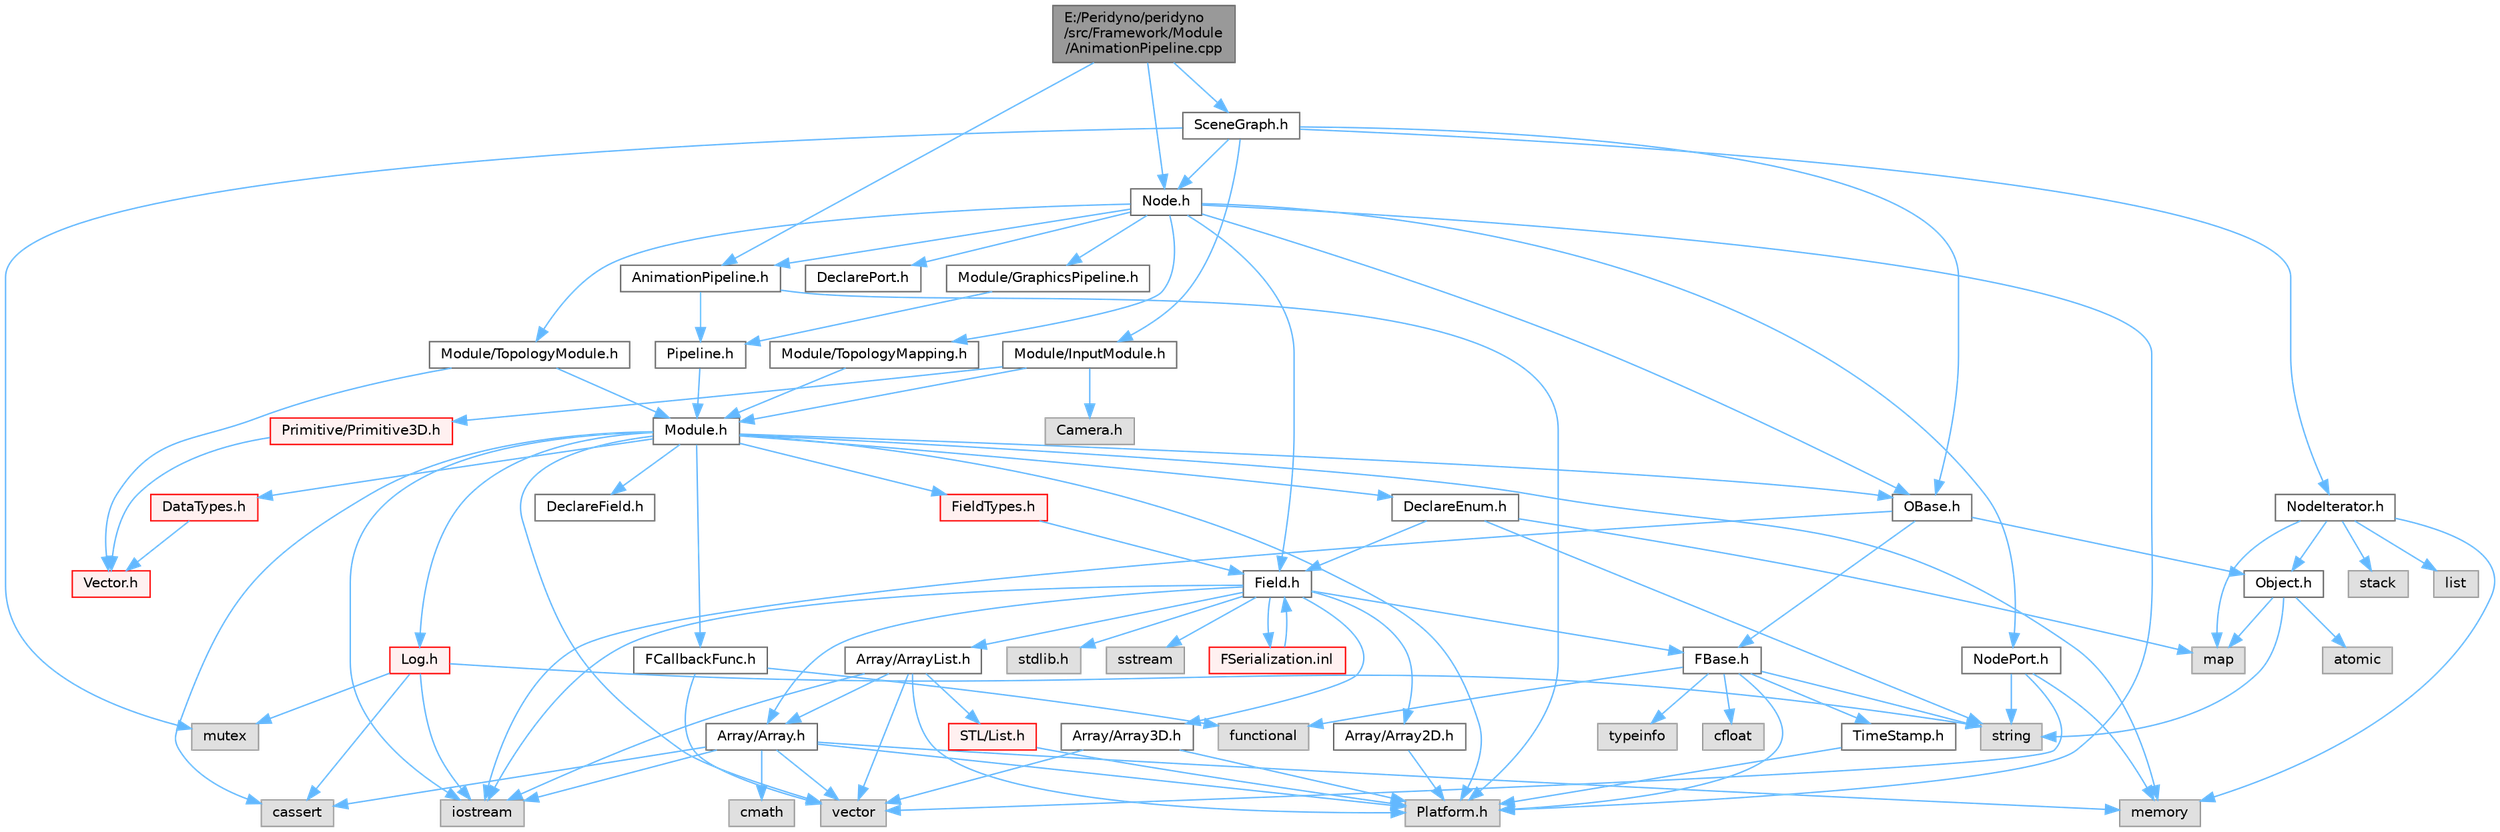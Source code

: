digraph "E:/Peridyno/peridyno/src/Framework/Module/AnimationPipeline.cpp"
{
 // LATEX_PDF_SIZE
  bgcolor="transparent";
  edge [fontname=Helvetica,fontsize=10,labelfontname=Helvetica,labelfontsize=10];
  node [fontname=Helvetica,fontsize=10,shape=box,height=0.2,width=0.4];
  Node1 [id="Node000001",label="E:/Peridyno/peridyno\l/src/Framework/Module\l/AnimationPipeline.cpp",height=0.2,width=0.4,color="gray40", fillcolor="grey60", style="filled", fontcolor="black",tooltip=" "];
  Node1 -> Node2 [id="edge1_Node000001_Node000002",color="steelblue1",style="solid",tooltip=" "];
  Node2 [id="Node000002",label="AnimationPipeline.h",height=0.2,width=0.4,color="grey40", fillcolor="white", style="filled",URL="$_animation_pipeline_8h.html",tooltip=" "];
  Node2 -> Node3 [id="edge2_Node000002_Node000003",color="steelblue1",style="solid",tooltip=" "];
  Node3 [id="Node000003",label="Pipeline.h",height=0.2,width=0.4,color="grey40", fillcolor="white", style="filled",URL="$_pipeline_8h.html",tooltip=" "];
  Node3 -> Node4 [id="edge3_Node000003_Node000004",color="steelblue1",style="solid",tooltip=" "];
  Node4 [id="Node000004",label="Module.h",height=0.2,width=0.4,color="grey40", fillcolor="white", style="filled",URL="$_module_8h.html",tooltip=" "];
  Node4 -> Node5 [id="edge4_Node000004_Node000005",color="steelblue1",style="solid",tooltip=" "];
  Node5 [id="Node000005",label="Platform.h",height=0.2,width=0.4,color="grey60", fillcolor="#E0E0E0", style="filled",tooltip=" "];
  Node4 -> Node6 [id="edge5_Node000004_Node000006",color="steelblue1",style="solid",tooltip=" "];
  Node6 [id="Node000006",label="memory",height=0.2,width=0.4,color="grey60", fillcolor="#E0E0E0", style="filled",tooltip=" "];
  Node4 -> Node7 [id="edge6_Node000004_Node000007",color="steelblue1",style="solid",tooltip=" "];
  Node7 [id="Node000007",label="vector",height=0.2,width=0.4,color="grey60", fillcolor="#E0E0E0", style="filled",tooltip=" "];
  Node4 -> Node8 [id="edge7_Node000004_Node000008",color="steelblue1",style="solid",tooltip=" "];
  Node8 [id="Node000008",label="cassert",height=0.2,width=0.4,color="grey60", fillcolor="#E0E0E0", style="filled",tooltip=" "];
  Node4 -> Node9 [id="edge8_Node000004_Node000009",color="steelblue1",style="solid",tooltip=" "];
  Node9 [id="Node000009",label="iostream",height=0.2,width=0.4,color="grey60", fillcolor="#E0E0E0", style="filled",tooltip=" "];
  Node4 -> Node10 [id="edge9_Node000004_Node000010",color="steelblue1",style="solid",tooltip=" "];
  Node10 [id="Node000010",label="OBase.h",height=0.2,width=0.4,color="grey40", fillcolor="white", style="filled",URL="$_o_base_8h.html",tooltip=" "];
  Node10 -> Node9 [id="edge10_Node000010_Node000009",color="steelblue1",style="solid",tooltip=" "];
  Node10 -> Node11 [id="edge11_Node000010_Node000011",color="steelblue1",style="solid",tooltip=" "];
  Node11 [id="Node000011",label="FBase.h",height=0.2,width=0.4,color="grey40", fillcolor="white", style="filled",URL="$_f_base_8h.html",tooltip=" "];
  Node11 -> Node5 [id="edge12_Node000011_Node000005",color="steelblue1",style="solid",tooltip=" "];
  Node11 -> Node12 [id="edge13_Node000011_Node000012",color="steelblue1",style="solid",tooltip=" "];
  Node12 [id="Node000012",label="TimeStamp.h",height=0.2,width=0.4,color="grey40", fillcolor="white", style="filled",URL="$_time_stamp_8h.html",tooltip=" "];
  Node12 -> Node5 [id="edge14_Node000012_Node000005",color="steelblue1",style="solid",tooltip=" "];
  Node11 -> Node13 [id="edge15_Node000011_Node000013",color="steelblue1",style="solid",tooltip=" "];
  Node13 [id="Node000013",label="typeinfo",height=0.2,width=0.4,color="grey60", fillcolor="#E0E0E0", style="filled",tooltip=" "];
  Node11 -> Node14 [id="edge16_Node000011_Node000014",color="steelblue1",style="solid",tooltip=" "];
  Node14 [id="Node000014",label="string",height=0.2,width=0.4,color="grey60", fillcolor="#E0E0E0", style="filled",tooltip=" "];
  Node11 -> Node15 [id="edge17_Node000011_Node000015",color="steelblue1",style="solid",tooltip=" "];
  Node15 [id="Node000015",label="functional",height=0.2,width=0.4,color="grey60", fillcolor="#E0E0E0", style="filled",tooltip=" "];
  Node11 -> Node16 [id="edge18_Node000011_Node000016",color="steelblue1",style="solid",tooltip=" "];
  Node16 [id="Node000016",label="cfloat",height=0.2,width=0.4,color="grey60", fillcolor="#E0E0E0", style="filled",tooltip=" "];
  Node10 -> Node17 [id="edge19_Node000010_Node000017",color="steelblue1",style="solid",tooltip=" "];
  Node17 [id="Node000017",label="Object.h",height=0.2,width=0.4,color="grey40", fillcolor="white", style="filled",URL="$_object_8h.html",tooltip=" "];
  Node17 -> Node14 [id="edge20_Node000017_Node000014",color="steelblue1",style="solid",tooltip=" "];
  Node17 -> Node18 [id="edge21_Node000017_Node000018",color="steelblue1",style="solid",tooltip=" "];
  Node18 [id="Node000018",label="atomic",height=0.2,width=0.4,color="grey60", fillcolor="#E0E0E0", style="filled",tooltip=" "];
  Node17 -> Node19 [id="edge22_Node000017_Node000019",color="steelblue1",style="solid",tooltip=" "];
  Node19 [id="Node000019",label="map",height=0.2,width=0.4,color="grey60", fillcolor="#E0E0E0", style="filled",tooltip=" "];
  Node4 -> Node20 [id="edge23_Node000004_Node000020",color="steelblue1",style="solid",tooltip=" "];
  Node20 [id="Node000020",label="Log.h",height=0.2,width=0.4,color="red", fillcolor="#FFF0F0", style="filled",URL="$_log_8h.html",tooltip=" "];
  Node20 -> Node21 [id="edge24_Node000020_Node000021",color="steelblue1",style="solid",tooltip=" "];
  Node21 [id="Node000021",label="mutex",height=0.2,width=0.4,color="grey60", fillcolor="#E0E0E0", style="filled",tooltip=" "];
  Node20 -> Node14 [id="edge25_Node000020_Node000014",color="steelblue1",style="solid",tooltip=" "];
  Node20 -> Node9 [id="edge26_Node000020_Node000009",color="steelblue1",style="solid",tooltip=" "];
  Node20 -> Node8 [id="edge27_Node000020_Node000008",color="steelblue1",style="solid",tooltip=" "];
  Node4 -> Node28 [id="edge28_Node000004_Node000028",color="steelblue1",style="solid",tooltip=" "];
  Node28 [id="Node000028",label="DataTypes.h",height=0.2,width=0.4,color="red", fillcolor="#FFF0F0", style="filled",URL="$_data_types_8h.html",tooltip=" "];
  Node28 -> Node29 [id="edge29_Node000028_Node000029",color="steelblue1",style="solid",tooltip=" "];
  Node29 [id="Node000029",label="Vector.h",height=0.2,width=0.4,color="red", fillcolor="#FFF0F0", style="filled",URL="$_vector_8h.html",tooltip=" "];
  Node4 -> Node69 [id="edge30_Node000004_Node000069",color="steelblue1",style="solid",tooltip=" "];
  Node69 [id="Node000069",label="DeclareEnum.h",height=0.2,width=0.4,color="grey40", fillcolor="white", style="filled",URL="$_declare_enum_8h.html",tooltip=" "];
  Node69 -> Node19 [id="edge31_Node000069_Node000019",color="steelblue1",style="solid",tooltip=" "];
  Node69 -> Node14 [id="edge32_Node000069_Node000014",color="steelblue1",style="solid",tooltip=" "];
  Node69 -> Node70 [id="edge33_Node000069_Node000070",color="steelblue1",style="solid",tooltip=" "];
  Node70 [id="Node000070",label="Field.h",height=0.2,width=0.4,color="grey40", fillcolor="white", style="filled",URL="$_field_8h.html",tooltip=" "];
  Node70 -> Node9 [id="edge34_Node000070_Node000009",color="steelblue1",style="solid",tooltip=" "];
  Node70 -> Node71 [id="edge35_Node000070_Node000071",color="steelblue1",style="solid",tooltip=" "];
  Node71 [id="Node000071",label="stdlib.h",height=0.2,width=0.4,color="grey60", fillcolor="#E0E0E0", style="filled",tooltip=" "];
  Node70 -> Node72 [id="edge36_Node000070_Node000072",color="steelblue1",style="solid",tooltip=" "];
  Node72 [id="Node000072",label="sstream",height=0.2,width=0.4,color="grey60", fillcolor="#E0E0E0", style="filled",tooltip=" "];
  Node70 -> Node11 [id="edge37_Node000070_Node000011",color="steelblue1",style="solid",tooltip=" "];
  Node70 -> Node73 [id="edge38_Node000070_Node000073",color="steelblue1",style="solid",tooltip=" "];
  Node73 [id="Node000073",label="Array/Array.h",height=0.2,width=0.4,color="grey40", fillcolor="white", style="filled",URL="$_array_8h.html",tooltip=" "];
  Node73 -> Node5 [id="edge39_Node000073_Node000005",color="steelblue1",style="solid",tooltip=" "];
  Node73 -> Node8 [id="edge40_Node000073_Node000008",color="steelblue1",style="solid",tooltip=" "];
  Node73 -> Node7 [id="edge41_Node000073_Node000007",color="steelblue1",style="solid",tooltip=" "];
  Node73 -> Node9 [id="edge42_Node000073_Node000009",color="steelblue1",style="solid",tooltip=" "];
  Node73 -> Node6 [id="edge43_Node000073_Node000006",color="steelblue1",style="solid",tooltip=" "];
  Node73 -> Node47 [id="edge44_Node000073_Node000047",color="steelblue1",style="solid",tooltip=" "];
  Node47 [id="Node000047",label="cmath",height=0.2,width=0.4,color="grey60", fillcolor="#E0E0E0", style="filled",tooltip=" "];
  Node70 -> Node74 [id="edge45_Node000070_Node000074",color="steelblue1",style="solid",tooltip=" "];
  Node74 [id="Node000074",label="Array/Array2D.h",height=0.2,width=0.4,color="grey40", fillcolor="white", style="filled",URL="$_array2_d_8h.html",tooltip=" "];
  Node74 -> Node5 [id="edge46_Node000074_Node000005",color="steelblue1",style="solid",tooltip=" "];
  Node70 -> Node75 [id="edge47_Node000070_Node000075",color="steelblue1",style="solid",tooltip=" "];
  Node75 [id="Node000075",label="Array/Array3D.h",height=0.2,width=0.4,color="grey40", fillcolor="white", style="filled",URL="$_array3_d_8h.html",tooltip=" "];
  Node75 -> Node5 [id="edge48_Node000075_Node000005",color="steelblue1",style="solid",tooltip=" "];
  Node75 -> Node7 [id="edge49_Node000075_Node000007",color="steelblue1",style="solid",tooltip=" "];
  Node70 -> Node76 [id="edge50_Node000070_Node000076",color="steelblue1",style="solid",tooltip=" "];
  Node76 [id="Node000076",label="Array/ArrayList.h",height=0.2,width=0.4,color="grey40", fillcolor="white", style="filled",URL="$_array_list_8h.html",tooltip=" "];
  Node76 -> Node7 [id="edge51_Node000076_Node000007",color="steelblue1",style="solid",tooltip=" "];
  Node76 -> Node9 [id="edge52_Node000076_Node000009",color="steelblue1",style="solid",tooltip=" "];
  Node76 -> Node5 [id="edge53_Node000076_Node000005",color="steelblue1",style="solid",tooltip=" "];
  Node76 -> Node77 [id="edge54_Node000076_Node000077",color="steelblue1",style="solid",tooltip=" "];
  Node77 [id="Node000077",label="STL/List.h",height=0.2,width=0.4,color="red", fillcolor="#FFF0F0", style="filled",URL="$_list_8h.html",tooltip=" "];
  Node77 -> Node5 [id="edge55_Node000077_Node000005",color="steelblue1",style="solid",tooltip=" "];
  Node76 -> Node73 [id="edge56_Node000076_Node000073",color="steelblue1",style="solid",tooltip=" "];
  Node70 -> Node82 [id="edge57_Node000070_Node000082",color="steelblue1",style="solid",tooltip=" "];
  Node82 [id="Node000082",label="FSerialization.inl",height=0.2,width=0.4,color="red", fillcolor="#FFF0F0", style="filled",URL="$_f_serialization_8inl.html",tooltip=" "];
  Node82 -> Node70 [id="edge58_Node000082_Node000070",color="steelblue1",style="solid",tooltip=" "];
  Node4 -> Node86 [id="edge59_Node000004_Node000086",color="steelblue1",style="solid",tooltip=" "];
  Node86 [id="Node000086",label="DeclareField.h",height=0.2,width=0.4,color="grey40", fillcolor="white", style="filled",URL="$_declare_field_8h.html",tooltip=" "];
  Node4 -> Node87 [id="edge60_Node000004_Node000087",color="steelblue1",style="solid",tooltip=" "];
  Node87 [id="Node000087",label="FCallbackFunc.h",height=0.2,width=0.4,color="grey40", fillcolor="white", style="filled",URL="$_f_callback_func_8h.html",tooltip=" "];
  Node87 -> Node7 [id="edge61_Node000087_Node000007",color="steelblue1",style="solid",tooltip=" "];
  Node87 -> Node15 [id="edge62_Node000087_Node000015",color="steelblue1",style="solid",tooltip=" "];
  Node4 -> Node88 [id="edge63_Node000004_Node000088",color="steelblue1",style="solid",tooltip=" "];
  Node88 [id="Node000088",label="FieldTypes.h",height=0.2,width=0.4,color="red", fillcolor="#FFF0F0", style="filled",URL="$_field_types_8h.html",tooltip=" "];
  Node88 -> Node70 [id="edge64_Node000088_Node000070",color="steelblue1",style="solid",tooltip=" "];
  Node2 -> Node5 [id="edge65_Node000002_Node000005",color="steelblue1",style="solid",tooltip=" "];
  Node1 -> Node90 [id="edge66_Node000001_Node000090",color="steelblue1",style="solid",tooltip=" "];
  Node90 [id="Node000090",label="Node.h",height=0.2,width=0.4,color="grey40", fillcolor="white", style="filled",URL="$_node_8h.html",tooltip=" "];
  Node90 -> Node10 [id="edge67_Node000090_Node000010",color="steelblue1",style="solid",tooltip=" "];
  Node90 -> Node70 [id="edge68_Node000090_Node000070",color="steelblue1",style="solid",tooltip=" "];
  Node90 -> Node5 [id="edge69_Node000090_Node000005",color="steelblue1",style="solid",tooltip=" "];
  Node90 -> Node91 [id="edge70_Node000090_Node000091",color="steelblue1",style="solid",tooltip=" "];
  Node91 [id="Node000091",label="DeclarePort.h",height=0.2,width=0.4,color="grey40", fillcolor="white", style="filled",URL="$_declare_port_8h.html",tooltip=" "];
  Node90 -> Node92 [id="edge71_Node000090_Node000092",color="steelblue1",style="solid",tooltip=" "];
  Node92 [id="Node000092",label="NodePort.h",height=0.2,width=0.4,color="grey40", fillcolor="white", style="filled",URL="$_node_port_8h.html",tooltip=" "];
  Node92 -> Node14 [id="edge72_Node000092_Node000014",color="steelblue1",style="solid",tooltip=" "];
  Node92 -> Node7 [id="edge73_Node000092_Node000007",color="steelblue1",style="solid",tooltip=" "];
  Node92 -> Node6 [id="edge74_Node000092_Node000006",color="steelblue1",style="solid",tooltip=" "];
  Node90 -> Node93 [id="edge75_Node000090_Node000093",color="steelblue1",style="solid",tooltip=" "];
  Node93 [id="Node000093",label="Module/TopologyModule.h",height=0.2,width=0.4,color="grey40", fillcolor="white", style="filled",URL="$_topology_module_8h.html",tooltip=" "];
  Node93 -> Node29 [id="edge76_Node000093_Node000029",color="steelblue1",style="solid",tooltip=" "];
  Node93 -> Node4 [id="edge77_Node000093_Node000004",color="steelblue1",style="solid",tooltip=" "];
  Node90 -> Node94 [id="edge78_Node000090_Node000094",color="steelblue1",style="solid",tooltip=" "];
  Node94 [id="Node000094",label="Module/TopologyMapping.h",height=0.2,width=0.4,color="grey40", fillcolor="white", style="filled",URL="$_topology_mapping_8h.html",tooltip=" "];
  Node94 -> Node4 [id="edge79_Node000094_Node000004",color="steelblue1",style="solid",tooltip=" "];
  Node90 -> Node2 [id="edge80_Node000090_Node000002",color="steelblue1",style="solid",tooltip=" "];
  Node90 -> Node95 [id="edge81_Node000090_Node000095",color="steelblue1",style="solid",tooltip=" "];
  Node95 [id="Node000095",label="Module/GraphicsPipeline.h",height=0.2,width=0.4,color="grey40", fillcolor="white", style="filled",URL="$_graphics_pipeline_8h.html",tooltip=" "];
  Node95 -> Node3 [id="edge82_Node000095_Node000003",color="steelblue1",style="solid",tooltip=" "];
  Node1 -> Node96 [id="edge83_Node000001_Node000096",color="steelblue1",style="solid",tooltip=" "];
  Node96 [id="Node000096",label="SceneGraph.h",height=0.2,width=0.4,color="grey40", fillcolor="white", style="filled",URL="$_scene_graph_8h.html",tooltip=" "];
  Node96 -> Node10 [id="edge84_Node000096_Node000010",color="steelblue1",style="solid",tooltip=" "];
  Node96 -> Node90 [id="edge85_Node000096_Node000090",color="steelblue1",style="solid",tooltip=" "];
  Node96 -> Node97 [id="edge86_Node000096_Node000097",color="steelblue1",style="solid",tooltip=" "];
  Node97 [id="Node000097",label="NodeIterator.h",height=0.2,width=0.4,color="grey40", fillcolor="white", style="filled",URL="$_node_iterator_8h.html",tooltip=" "];
  Node97 -> Node98 [id="edge87_Node000097_Node000098",color="steelblue1",style="solid",tooltip=" "];
  Node98 [id="Node000098",label="stack",height=0.2,width=0.4,color="grey60", fillcolor="#E0E0E0", style="filled",tooltip=" "];
  Node97 -> Node99 [id="edge88_Node000097_Node000099",color="steelblue1",style="solid",tooltip=" "];
  Node99 [id="Node000099",label="list",height=0.2,width=0.4,color="grey60", fillcolor="#E0E0E0", style="filled",tooltip=" "];
  Node97 -> Node19 [id="edge89_Node000097_Node000019",color="steelblue1",style="solid",tooltip=" "];
  Node97 -> Node6 [id="edge90_Node000097_Node000006",color="steelblue1",style="solid",tooltip=" "];
  Node97 -> Node17 [id="edge91_Node000097_Node000017",color="steelblue1",style="solid",tooltip=" "];
  Node96 -> Node100 [id="edge92_Node000096_Node000100",color="steelblue1",style="solid",tooltip=" "];
  Node100 [id="Node000100",label="Module/InputModule.h",height=0.2,width=0.4,color="grey40", fillcolor="white", style="filled",URL="$_input_module_8h.html",tooltip=" "];
  Node100 -> Node4 [id="edge93_Node000100_Node000004",color="steelblue1",style="solid",tooltip=" "];
  Node100 -> Node101 [id="edge94_Node000100_Node000101",color="steelblue1",style="solid",tooltip=" "];
  Node101 [id="Node000101",label="Camera.h",height=0.2,width=0.4,color="grey60", fillcolor="#E0E0E0", style="filled",tooltip=" "];
  Node100 -> Node102 [id="edge95_Node000100_Node000102",color="steelblue1",style="solid",tooltip=" "];
  Node102 [id="Node000102",label="Primitive/Primitive3D.h",height=0.2,width=0.4,color="red", fillcolor="#FFF0F0", style="filled",URL="$_primitive3_d_8h.html",tooltip=" "];
  Node102 -> Node29 [id="edge96_Node000102_Node000029",color="steelblue1",style="solid",tooltip=" "];
  Node96 -> Node21 [id="edge97_Node000096_Node000021",color="steelblue1",style="solid",tooltip=" "];
}
